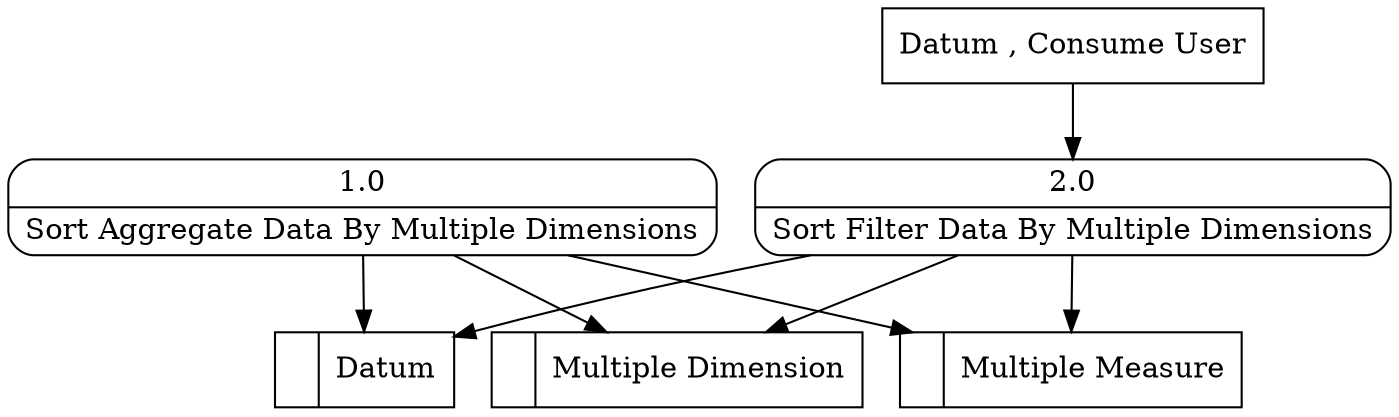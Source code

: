 digraph dfd2{ 
node[shape=record]
200 [label="<f0>  |<f1> Datum " ];
201 [label="<f0>  |<f1> Multiple Dimension " ];
202 [label="<f0>  |<f1> Multiple Measure " ];
203 [label="Datum , Consume User" shape=box];
204 [label="{<f0> 1.0|<f1> Sort Aggregate Data By Multiple Dimensions }" shape=Mrecord];
205 [label="{<f0> 2.0|<f1> Sort Filter Data By Multiple Dimensions }" shape=Mrecord];
203 -> 205
204 -> 201
204 -> 202
204 -> 200
205 -> 200
205 -> 201
205 -> 202
}